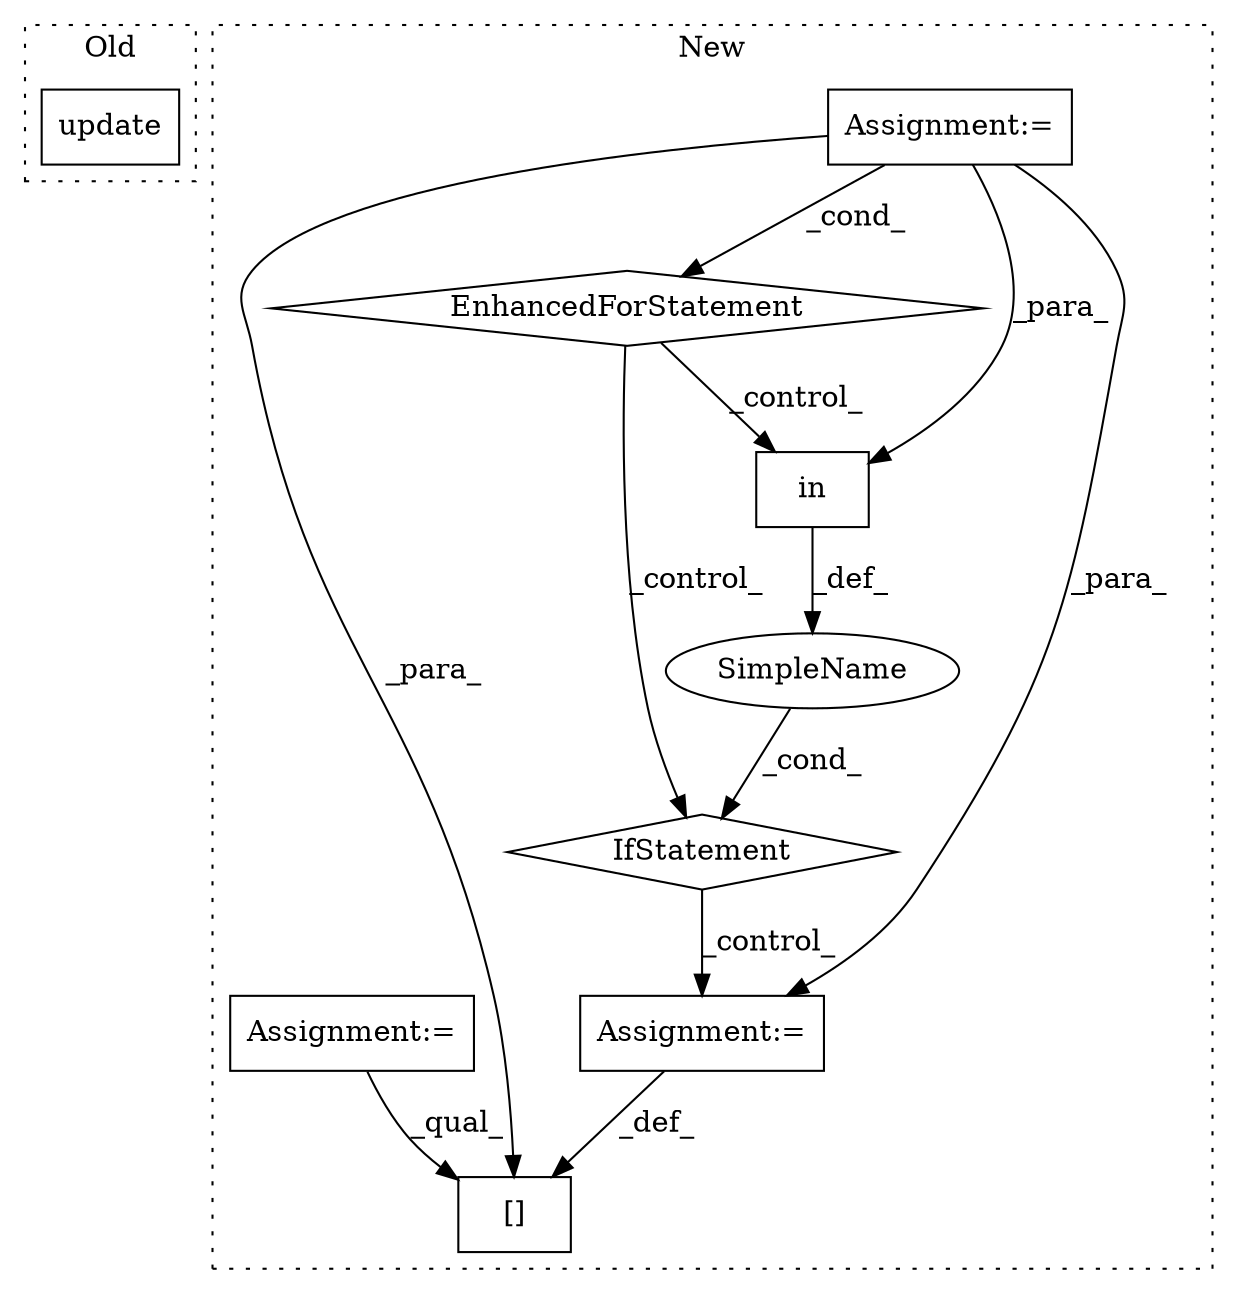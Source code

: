 digraph G {
subgraph cluster0 {
1 [label="update" a="32" s="786,870" l="7,1" shape="box"];
label = "Old";
style="dotted";
}
subgraph cluster1 {
2 [label="in" a="105" s="1391" l="11" shape="box"];
3 [label="IfStatement" a="25" s="1381,1402" l="10,2" shape="diamond"];
4 [label="Assignment:=" a="7" s="1427" l="1" shape="box"];
5 [label="SimpleName" a="42" s="" l="" shape="ellipse"];
6 [label="[]" a="2" s="1414,1426" l="9,1" shape="box"];
7 [label="EnhancedForStatement" a="70" s="1277,1371" l="68,2" shape="diamond"];
8 [label="Assignment:=" a="7" s="1277,1371" l="68,2" shape="box"];
9 [label="Assignment:=" a="7" s="1262" l="1" shape="box"];
label = "New";
style="dotted";
}
2 -> 5 [label="_def_"];
3 -> 4 [label="_control_"];
4 -> 6 [label="_def_"];
5 -> 3 [label="_cond_"];
7 -> 3 [label="_control_"];
7 -> 2 [label="_control_"];
8 -> 2 [label="_para_"];
8 -> 7 [label="_cond_"];
8 -> 4 [label="_para_"];
8 -> 6 [label="_para_"];
9 -> 6 [label="_qual_"];
}